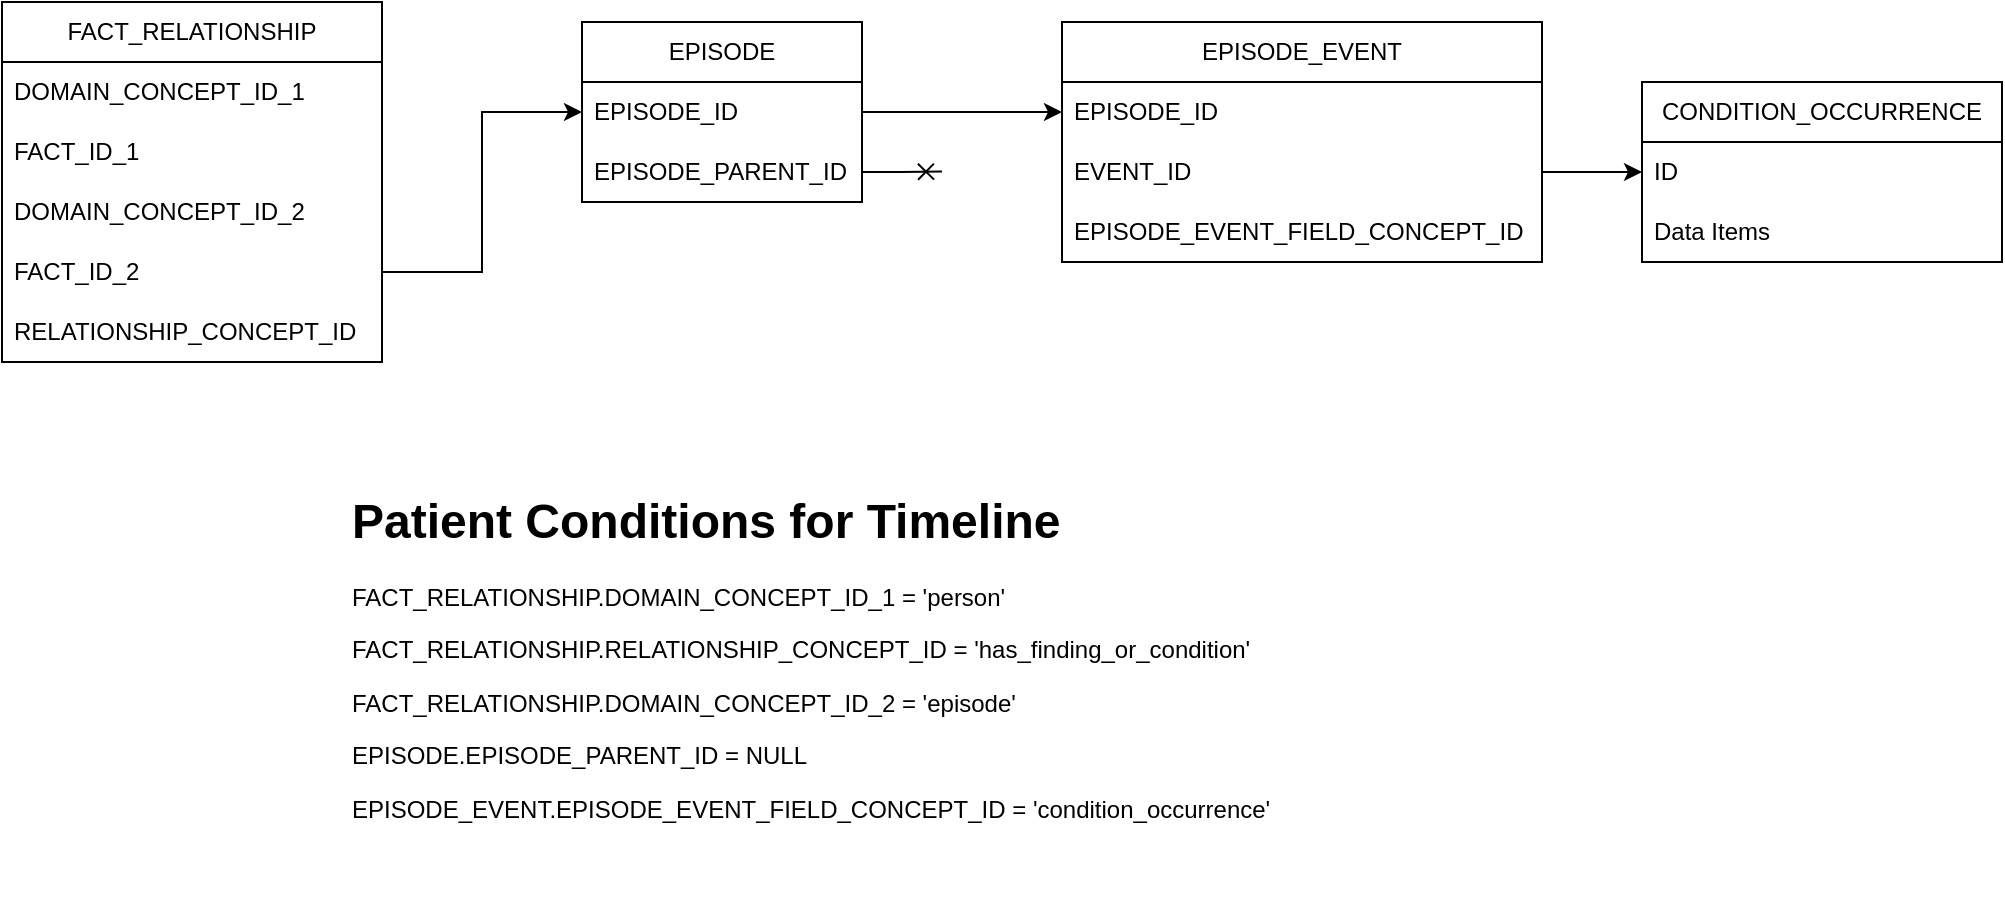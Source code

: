 <mxfile version="21.3.2" type="github" pages="2">
  <diagram name="Page-1" id="PCFXS-JAIQ8bynVuSYlD">
    <mxGraphModel dx="1111" dy="576" grid="1" gridSize="10" guides="1" tooltips="1" connect="1" arrows="1" fold="1" page="1" pageScale="1" pageWidth="1100" pageHeight="850" math="0" shadow="0">
      <root>
        <mxCell id="0" />
        <mxCell id="1" parent="0" />
        <mxCell id="1Pc8_G8tOVIv_xKx2Yv7-5" value="FACT_RELATIONSHIP" style="swimlane;fontStyle=0;childLayout=stackLayout;horizontal=1;startSize=30;horizontalStack=0;resizeParent=1;resizeParentMax=0;resizeLast=0;collapsible=1;marginBottom=0;whiteSpace=wrap;html=1;" vertex="1" parent="1">
          <mxGeometry x="70" y="150" width="190" height="180" as="geometry" />
        </mxCell>
        <mxCell id="1Pc8_G8tOVIv_xKx2Yv7-6" value="DOMAIN_CONCEPT_ID_1" style="text;strokeColor=none;fillColor=none;align=left;verticalAlign=middle;spacingLeft=4;spacingRight=4;overflow=hidden;points=[[0,0.5],[1,0.5]];portConstraint=eastwest;rotatable=0;whiteSpace=wrap;html=1;" vertex="1" parent="1Pc8_G8tOVIv_xKx2Yv7-5">
          <mxGeometry y="30" width="190" height="30" as="geometry" />
        </mxCell>
        <mxCell id="1Pc8_G8tOVIv_xKx2Yv7-7" value="FACT_ID_1" style="text;strokeColor=none;fillColor=none;align=left;verticalAlign=middle;spacingLeft=4;spacingRight=4;overflow=hidden;points=[[0,0.5],[1,0.5]];portConstraint=eastwest;rotatable=0;whiteSpace=wrap;html=1;" vertex="1" parent="1Pc8_G8tOVIv_xKx2Yv7-5">
          <mxGeometry y="60" width="190" height="30" as="geometry" />
        </mxCell>
        <mxCell id="1Pc8_G8tOVIv_xKx2Yv7-47" value="DOMAIN_CONCEPT_ID_2" style="text;strokeColor=none;fillColor=none;align=left;verticalAlign=middle;spacingLeft=4;spacingRight=4;overflow=hidden;points=[[0,0.5],[1,0.5]];portConstraint=eastwest;rotatable=0;whiteSpace=wrap;html=1;" vertex="1" parent="1Pc8_G8tOVIv_xKx2Yv7-5">
          <mxGeometry y="90" width="190" height="30" as="geometry" />
        </mxCell>
        <mxCell id="1Pc8_G8tOVIv_xKx2Yv7-48" value="FACT_ID_2" style="text;strokeColor=none;fillColor=none;align=left;verticalAlign=middle;spacingLeft=4;spacingRight=4;overflow=hidden;points=[[0,0.5],[1,0.5]];portConstraint=eastwest;rotatable=0;whiteSpace=wrap;html=1;" vertex="1" parent="1Pc8_G8tOVIv_xKx2Yv7-5">
          <mxGeometry y="120" width="190" height="30" as="geometry" />
        </mxCell>
        <mxCell id="Z2zZRudKQ0KQY9TocFs7-2" value="RELATIONSHIP_CONCEPT_ID" style="text;strokeColor=none;fillColor=none;align=left;verticalAlign=middle;spacingLeft=4;spacingRight=4;overflow=hidden;points=[[0,0.5],[1,0.5]];portConstraint=eastwest;rotatable=0;whiteSpace=wrap;html=1;" vertex="1" parent="1Pc8_G8tOVIv_xKx2Yv7-5">
          <mxGeometry y="150" width="190" height="30" as="geometry" />
        </mxCell>
        <mxCell id="1Pc8_G8tOVIv_xKx2Yv7-13" value="EPISODE_EVENT" style="swimlane;fontStyle=0;childLayout=stackLayout;horizontal=1;startSize=30;horizontalStack=0;resizeParent=1;resizeParentMax=0;resizeLast=0;collapsible=1;marginBottom=0;whiteSpace=wrap;html=1;" vertex="1" parent="1">
          <mxGeometry x="600" y="160" width="240" height="120" as="geometry" />
        </mxCell>
        <mxCell id="1Pc8_G8tOVIv_xKx2Yv7-14" value="EPISODE_ID" style="text;strokeColor=none;fillColor=none;align=left;verticalAlign=middle;spacingLeft=4;spacingRight=4;overflow=hidden;points=[[0,0.5],[1,0.5]];portConstraint=eastwest;rotatable=0;whiteSpace=wrap;html=1;" vertex="1" parent="1Pc8_G8tOVIv_xKx2Yv7-13">
          <mxGeometry y="30" width="240" height="30" as="geometry" />
        </mxCell>
        <mxCell id="1Pc8_G8tOVIv_xKx2Yv7-15" value="EVENT_ID" style="text;strokeColor=none;fillColor=none;align=left;verticalAlign=middle;spacingLeft=4;spacingRight=4;overflow=hidden;points=[[0,0.5],[1,0.5]];portConstraint=eastwest;rotatable=0;whiteSpace=wrap;html=1;" vertex="1" parent="1Pc8_G8tOVIv_xKx2Yv7-13">
          <mxGeometry y="60" width="240" height="30" as="geometry" />
        </mxCell>
        <mxCell id="1Pc8_G8tOVIv_xKx2Yv7-16" value="EPISODE_EVENT_FIELD_CONCEPT_ID" style="text;strokeColor=none;fillColor=none;align=left;verticalAlign=middle;spacingLeft=4;spacingRight=4;overflow=hidden;points=[[0,0.5],[1,0.5]];portConstraint=eastwest;rotatable=0;whiteSpace=wrap;html=1;" vertex="1" parent="1Pc8_G8tOVIv_xKx2Yv7-13">
          <mxGeometry y="90" width="240" height="30" as="geometry" />
        </mxCell>
        <mxCell id="1Pc8_G8tOVIv_xKx2Yv7-25" value="CONDITION_OCCURRENCE" style="swimlane;fontStyle=0;childLayout=stackLayout;horizontal=1;startSize=30;horizontalStack=0;resizeParent=1;resizeParentMax=0;resizeLast=0;collapsible=1;marginBottom=0;whiteSpace=wrap;html=1;" vertex="1" parent="1">
          <mxGeometry x="890" y="190" width="180" height="90" as="geometry" />
        </mxCell>
        <mxCell id="1Pc8_G8tOVIv_xKx2Yv7-26" value="ID" style="text;strokeColor=none;fillColor=none;align=left;verticalAlign=middle;spacingLeft=4;spacingRight=4;overflow=hidden;points=[[0,0.5],[1,0.5]];portConstraint=eastwest;rotatable=0;whiteSpace=wrap;html=1;" vertex="1" parent="1Pc8_G8tOVIv_xKx2Yv7-25">
          <mxGeometry y="30" width="180" height="30" as="geometry" />
        </mxCell>
        <mxCell id="1Pc8_G8tOVIv_xKx2Yv7-27" value="Data Items" style="text;strokeColor=none;fillColor=none;align=left;verticalAlign=middle;spacingLeft=4;spacingRight=4;overflow=hidden;points=[[0,0.5],[1,0.5]];portConstraint=eastwest;rotatable=0;whiteSpace=wrap;html=1;" vertex="1" parent="1Pc8_G8tOVIv_xKx2Yv7-25">
          <mxGeometry y="60" width="180" height="30" as="geometry" />
        </mxCell>
        <mxCell id="1Pc8_G8tOVIv_xKx2Yv7-35" style="edgeStyle=orthogonalEdgeStyle;rounded=0;orthogonalLoop=1;jettySize=auto;html=1;exitX=1;exitY=0.5;exitDx=0;exitDy=0;entryX=0;entryY=0.5;entryDx=0;entryDy=0;" edge="1" parent="1" source="1Pc8_G8tOVIv_xKx2Yv7-15" target="1Pc8_G8tOVIv_xKx2Yv7-26">
          <mxGeometry relative="1" as="geometry" />
        </mxCell>
        <mxCell id="1Pc8_G8tOVIv_xKx2Yv7-37" value="EPISODE" style="swimlane;fontStyle=0;childLayout=stackLayout;horizontal=1;startSize=30;horizontalStack=0;resizeParent=1;resizeParentMax=0;resizeLast=0;collapsible=1;marginBottom=0;whiteSpace=wrap;html=1;" vertex="1" parent="1">
          <mxGeometry x="360" y="160" width="140" height="90" as="geometry" />
        </mxCell>
        <mxCell id="1Pc8_G8tOVIv_xKx2Yv7-38" value="EPISODE_ID" style="text;strokeColor=none;fillColor=none;align=left;verticalAlign=middle;spacingLeft=4;spacingRight=4;overflow=hidden;points=[[0,0.5],[1,0.5]];portConstraint=eastwest;rotatable=0;whiteSpace=wrap;html=1;" vertex="1" parent="1Pc8_G8tOVIv_xKx2Yv7-37">
          <mxGeometry y="30" width="140" height="30" as="geometry" />
        </mxCell>
        <mxCell id="Z2zZRudKQ0KQY9TocFs7-1" style="edgeStyle=orthogonalEdgeStyle;rounded=0;orthogonalLoop=1;jettySize=auto;html=1;exitX=1;exitY=0.5;exitDx=0;exitDy=0;endArrow=cross;endFill=0;" edge="1" parent="1Pc8_G8tOVIv_xKx2Yv7-37" source="1Pc8_G8tOVIv_xKx2Yv7-39">
          <mxGeometry relative="1" as="geometry">
            <mxPoint x="180" y="74.759" as="targetPoint" />
          </mxGeometry>
        </mxCell>
        <mxCell id="1Pc8_G8tOVIv_xKx2Yv7-39" value="EPISODE_PARENT_ID" style="text;strokeColor=none;fillColor=none;align=left;verticalAlign=middle;spacingLeft=4;spacingRight=4;overflow=hidden;points=[[0,0.5],[1,0.5]];portConstraint=eastwest;rotatable=0;whiteSpace=wrap;html=1;" vertex="1" parent="1Pc8_G8tOVIv_xKx2Yv7-37">
          <mxGeometry y="60" width="140" height="30" as="geometry" />
        </mxCell>
        <mxCell id="1Pc8_G8tOVIv_xKx2Yv7-42" style="edgeStyle=orthogonalEdgeStyle;rounded=0;orthogonalLoop=1;jettySize=auto;html=1;exitX=1;exitY=0.5;exitDx=0;exitDy=0;entryX=0;entryY=0.5;entryDx=0;entryDy=0;" edge="1" parent="1" source="1Pc8_G8tOVIv_xKx2Yv7-48" target="1Pc8_G8tOVIv_xKx2Yv7-38">
          <mxGeometry relative="1" as="geometry" />
        </mxCell>
        <mxCell id="1Pc8_G8tOVIv_xKx2Yv7-43" style="edgeStyle=orthogonalEdgeStyle;rounded=0;orthogonalLoop=1;jettySize=auto;html=1;exitX=1;exitY=0.5;exitDx=0;exitDy=0;entryX=0;entryY=0.5;entryDx=0;entryDy=0;" edge="1" parent="1" source="1Pc8_G8tOVIv_xKx2Yv7-38" target="1Pc8_G8tOVIv_xKx2Yv7-14">
          <mxGeometry relative="1" as="geometry" />
        </mxCell>
        <mxCell id="1Pc8_G8tOVIv_xKx2Yv7-50" value="&lt;h1&gt;Patient Conditions for Timeline&lt;/h1&gt;&lt;p&gt;FACT_RELATIONSHIP.DOMAIN_CONCEPT_ID_1 = &#39;person&#39;&lt;br&gt;&lt;/p&gt;&lt;p&gt;FACT_RELATIONSHIP.RELATIONSHIP_CONCEPT_ID = &#39;has_finding_or_condition&#39;&lt;/p&gt;&lt;p&gt;FACT_RELATIONSHIP.DOMAIN_CONCEPT_ID_2 = &#39;episode&#39;&lt;/p&gt;&lt;p&gt;EPISODE.EPISODE_PARENT_ID = NULL&lt;/p&gt;&lt;p&gt;EPISODE_EVENT.EPISODE_EVENT_FIELD_CONCEPT_ID = &#39;condition_occurrence&#39;&lt;/p&gt;" style="text;html=1;strokeColor=none;fillColor=none;spacing=5;spacingTop=-20;whiteSpace=wrap;overflow=hidden;rounded=0;" vertex="1" parent="1">
          <mxGeometry x="240" y="390" width="660" height="220" as="geometry" />
        </mxCell>
      </root>
    </mxGraphModel>
  </diagram>
  <diagram name="Copy of Page-1" id="gm4SL4NLU5oKiQ4zwjG_">
    <mxGraphModel dx="1482" dy="795" grid="1" gridSize="10" guides="1" tooltips="1" connect="1" arrows="1" fold="1" page="1" pageScale="1" pageWidth="1100" pageHeight="850" math="0" shadow="0">
      <root>
        <mxCell id="pq_qnGHhPT9m3JfkUCgI-0" />
        <mxCell id="pq_qnGHhPT9m3JfkUCgI-1" parent="pq_qnGHhPT9m3JfkUCgI-0" />
        <mxCell id="pq_qnGHhPT9m3JfkUCgI-2" value="FACT_RELATIONSHIP" style="swimlane;fontStyle=0;childLayout=stackLayout;horizontal=1;startSize=30;horizontalStack=0;resizeParent=1;resizeParentMax=0;resizeLast=0;collapsible=1;marginBottom=0;whiteSpace=wrap;html=1;" vertex="1" parent="pq_qnGHhPT9m3JfkUCgI-1">
          <mxGeometry x="140" y="150" width="180" height="150" as="geometry" />
        </mxCell>
        <mxCell id="pq_qnGHhPT9m3JfkUCgI-3" value="DOMAIN_CONCEPT_ID_1" style="text;strokeColor=none;fillColor=none;align=left;verticalAlign=middle;spacingLeft=4;spacingRight=4;overflow=hidden;points=[[0,0.5],[1,0.5]];portConstraint=eastwest;rotatable=0;whiteSpace=wrap;html=1;" vertex="1" parent="pq_qnGHhPT9m3JfkUCgI-2">
          <mxGeometry y="30" width="180" height="30" as="geometry" />
        </mxCell>
        <mxCell id="pq_qnGHhPT9m3JfkUCgI-4" value="FACT_ID_1" style="text;strokeColor=none;fillColor=none;align=left;verticalAlign=middle;spacingLeft=4;spacingRight=4;overflow=hidden;points=[[0,0.5],[1,0.5]];portConstraint=eastwest;rotatable=0;whiteSpace=wrap;html=1;" vertex="1" parent="pq_qnGHhPT9m3JfkUCgI-2">
          <mxGeometry y="60" width="180" height="30" as="geometry" />
        </mxCell>
        <mxCell id="pq_qnGHhPT9m3JfkUCgI-5" value="DOMAIN_CONCEPT_ID_2" style="text;strokeColor=none;fillColor=none;align=left;verticalAlign=middle;spacingLeft=4;spacingRight=4;overflow=hidden;points=[[0,0.5],[1,0.5]];portConstraint=eastwest;rotatable=0;whiteSpace=wrap;html=1;" vertex="1" parent="pq_qnGHhPT9m3JfkUCgI-2">
          <mxGeometry y="90" width="180" height="30" as="geometry" />
        </mxCell>
        <mxCell id="pq_qnGHhPT9m3JfkUCgI-6" value="FACT_ID_2" style="text;strokeColor=none;fillColor=none;align=left;verticalAlign=middle;spacingLeft=4;spacingRight=4;overflow=hidden;points=[[0,0.5],[1,0.5]];portConstraint=eastwest;rotatable=0;whiteSpace=wrap;html=1;" vertex="1" parent="pq_qnGHhPT9m3JfkUCgI-2">
          <mxGeometry y="120" width="180" height="30" as="geometry" />
        </mxCell>
        <mxCell id="pq_qnGHhPT9m3JfkUCgI-7" value="EPISODE_EVENT" style="swimlane;fontStyle=0;childLayout=stackLayout;horizontal=1;startSize=30;horizontalStack=0;resizeParent=1;resizeParentMax=0;resizeLast=0;collapsible=1;marginBottom=0;whiteSpace=wrap;html=1;" vertex="1" parent="pq_qnGHhPT9m3JfkUCgI-1">
          <mxGeometry x="670" y="160" width="140" height="120" as="geometry" />
        </mxCell>
        <mxCell id="pq_qnGHhPT9m3JfkUCgI-8" value="EPISODE_ID" style="text;strokeColor=none;fillColor=none;align=left;verticalAlign=middle;spacingLeft=4;spacingRight=4;overflow=hidden;points=[[0,0.5],[1,0.5]];portConstraint=eastwest;rotatable=0;whiteSpace=wrap;html=1;" vertex="1" parent="pq_qnGHhPT9m3JfkUCgI-7">
          <mxGeometry y="30" width="140" height="30" as="geometry" />
        </mxCell>
        <mxCell id="pq_qnGHhPT9m3JfkUCgI-9" value="EVENT_ID" style="text;strokeColor=none;fillColor=none;align=left;verticalAlign=middle;spacingLeft=4;spacingRight=4;overflow=hidden;points=[[0,0.5],[1,0.5]];portConstraint=eastwest;rotatable=0;whiteSpace=wrap;html=1;" vertex="1" parent="pq_qnGHhPT9m3JfkUCgI-7">
          <mxGeometry y="60" width="140" height="30" as="geometry" />
        </mxCell>
        <mxCell id="pq_qnGHhPT9m3JfkUCgI-10" value="CONCEPT_ID" style="text;strokeColor=none;fillColor=none;align=left;verticalAlign=middle;spacingLeft=4;spacingRight=4;overflow=hidden;points=[[0,0.5],[1,0.5]];portConstraint=eastwest;rotatable=0;whiteSpace=wrap;html=1;" vertex="1" parent="pq_qnGHhPT9m3JfkUCgI-7">
          <mxGeometry y="90" width="140" height="30" as="geometry" />
        </mxCell>
        <mxCell id="pq_qnGHhPT9m3JfkUCgI-11" value="DRUG_EXPOSURE" style="swimlane;fontStyle=0;childLayout=stackLayout;horizontal=1;startSize=30;horizontalStack=0;resizeParent=1;resizeParentMax=0;resizeLast=0;collapsible=1;marginBottom=0;whiteSpace=wrap;html=1;" vertex="1" parent="pq_qnGHhPT9m3JfkUCgI-1">
          <mxGeometry x="900" y="160" width="140" height="120" as="geometry" />
        </mxCell>
        <mxCell id="pq_qnGHhPT9m3JfkUCgI-12" value="ID" style="text;strokeColor=none;fillColor=none;align=left;verticalAlign=middle;spacingLeft=4;spacingRight=4;overflow=hidden;points=[[0,0.5],[1,0.5]];portConstraint=eastwest;rotatable=0;whiteSpace=wrap;html=1;" vertex="1" parent="pq_qnGHhPT9m3JfkUCgI-11">
          <mxGeometry y="30" width="140" height="30" as="geometry" />
        </mxCell>
        <mxCell id="pq_qnGHhPT9m3JfkUCgI-13" value="Item 2" style="text;strokeColor=none;fillColor=none;align=left;verticalAlign=middle;spacingLeft=4;spacingRight=4;overflow=hidden;points=[[0,0.5],[1,0.5]];portConstraint=eastwest;rotatable=0;whiteSpace=wrap;html=1;" vertex="1" parent="pq_qnGHhPT9m3JfkUCgI-11">
          <mxGeometry y="60" width="140" height="30" as="geometry" />
        </mxCell>
        <mxCell id="pq_qnGHhPT9m3JfkUCgI-14" value="Item 3" style="text;strokeColor=none;fillColor=none;align=left;verticalAlign=middle;spacingLeft=4;spacingRight=4;overflow=hidden;points=[[0,0.5],[1,0.5]];portConstraint=eastwest;rotatable=0;whiteSpace=wrap;html=1;" vertex="1" parent="pq_qnGHhPT9m3JfkUCgI-11">
          <mxGeometry y="90" width="140" height="30" as="geometry" />
        </mxCell>
        <mxCell id="pq_qnGHhPT9m3JfkUCgI-15" value="NOTE_NLP" style="swimlane;fontStyle=0;childLayout=stackLayout;horizontal=1;startSize=30;horizontalStack=0;resizeParent=1;resizeParentMax=0;resizeLast=0;collapsible=1;marginBottom=0;whiteSpace=wrap;html=1;" vertex="1" parent="pq_qnGHhPT9m3JfkUCgI-1">
          <mxGeometry x="900" y="340" width="140" height="120" as="geometry" />
        </mxCell>
        <mxCell id="pq_qnGHhPT9m3JfkUCgI-16" value="ID" style="text;strokeColor=none;fillColor=none;align=left;verticalAlign=middle;spacingLeft=4;spacingRight=4;overflow=hidden;points=[[0,0.5],[1,0.5]];portConstraint=eastwest;rotatable=0;whiteSpace=wrap;html=1;" vertex="1" parent="pq_qnGHhPT9m3JfkUCgI-15">
          <mxGeometry y="30" width="140" height="30" as="geometry" />
        </mxCell>
        <mxCell id="pq_qnGHhPT9m3JfkUCgI-17" value="Item 2" style="text;strokeColor=none;fillColor=none;align=left;verticalAlign=middle;spacingLeft=4;spacingRight=4;overflow=hidden;points=[[0,0.5],[1,0.5]];portConstraint=eastwest;rotatable=0;whiteSpace=wrap;html=1;" vertex="1" parent="pq_qnGHhPT9m3JfkUCgI-15">
          <mxGeometry y="60" width="140" height="30" as="geometry" />
        </mxCell>
        <mxCell id="pq_qnGHhPT9m3JfkUCgI-18" value="Item 3" style="text;strokeColor=none;fillColor=none;align=left;verticalAlign=middle;spacingLeft=4;spacingRight=4;overflow=hidden;points=[[0,0.5],[1,0.5]];portConstraint=eastwest;rotatable=0;whiteSpace=wrap;html=1;" vertex="1" parent="pq_qnGHhPT9m3JfkUCgI-15">
          <mxGeometry y="90" width="140" height="30" as="geometry" />
        </mxCell>
        <mxCell id="pq_qnGHhPT9m3JfkUCgI-19" value="CONDITION_OCCURRENCE" style="swimlane;fontStyle=0;childLayout=stackLayout;horizontal=1;startSize=30;horizontalStack=0;resizeParent=1;resizeParentMax=0;resizeLast=0;collapsible=1;marginBottom=0;whiteSpace=wrap;html=1;" vertex="1" parent="pq_qnGHhPT9m3JfkUCgI-1">
          <mxGeometry x="880" y="500" width="180" height="120" as="geometry" />
        </mxCell>
        <mxCell id="pq_qnGHhPT9m3JfkUCgI-20" value="ID" style="text;strokeColor=none;fillColor=none;align=left;verticalAlign=middle;spacingLeft=4;spacingRight=4;overflow=hidden;points=[[0,0.5],[1,0.5]];portConstraint=eastwest;rotatable=0;whiteSpace=wrap;html=1;" vertex="1" parent="pq_qnGHhPT9m3JfkUCgI-19">
          <mxGeometry y="30" width="180" height="30" as="geometry" />
        </mxCell>
        <mxCell id="pq_qnGHhPT9m3JfkUCgI-21" value="Item 2" style="text;strokeColor=none;fillColor=none;align=left;verticalAlign=middle;spacingLeft=4;spacingRight=4;overflow=hidden;points=[[0,0.5],[1,0.5]];portConstraint=eastwest;rotatable=0;whiteSpace=wrap;html=1;" vertex="1" parent="pq_qnGHhPT9m3JfkUCgI-19">
          <mxGeometry y="60" width="180" height="30" as="geometry" />
        </mxCell>
        <mxCell id="pq_qnGHhPT9m3JfkUCgI-22" value="Item 3" style="text;strokeColor=none;fillColor=none;align=left;verticalAlign=middle;spacingLeft=4;spacingRight=4;overflow=hidden;points=[[0,0.5],[1,0.5]];portConstraint=eastwest;rotatable=0;whiteSpace=wrap;html=1;" vertex="1" parent="pq_qnGHhPT9m3JfkUCgI-19">
          <mxGeometry y="90" width="180" height="30" as="geometry" />
        </mxCell>
        <mxCell id="pq_qnGHhPT9m3JfkUCgI-23" style="edgeStyle=orthogonalEdgeStyle;rounded=0;orthogonalLoop=1;jettySize=auto;html=1;exitX=1;exitY=0.5;exitDx=0;exitDy=0;entryX=0;entryY=0.5;entryDx=0;entryDy=0;" edge="1" parent="pq_qnGHhPT9m3JfkUCgI-1" source="pq_qnGHhPT9m3JfkUCgI-9" target="pq_qnGHhPT9m3JfkUCgI-12">
          <mxGeometry relative="1" as="geometry" />
        </mxCell>
        <mxCell id="pq_qnGHhPT9m3JfkUCgI-24" style="edgeStyle=orthogonalEdgeStyle;rounded=0;orthogonalLoop=1;jettySize=auto;html=1;exitX=1;exitY=0.5;exitDx=0;exitDy=0;entryX=0;entryY=0.5;entryDx=0;entryDy=0;" edge="1" parent="pq_qnGHhPT9m3JfkUCgI-1" source="pq_qnGHhPT9m3JfkUCgI-9" target="pq_qnGHhPT9m3JfkUCgI-16">
          <mxGeometry relative="1" as="geometry" />
        </mxCell>
        <mxCell id="pq_qnGHhPT9m3JfkUCgI-25" style="edgeStyle=orthogonalEdgeStyle;rounded=0;orthogonalLoop=1;jettySize=auto;html=1;exitX=1;exitY=0.5;exitDx=0;exitDy=0;entryX=0;entryY=0.5;entryDx=0;entryDy=0;" edge="1" parent="pq_qnGHhPT9m3JfkUCgI-1" source="pq_qnGHhPT9m3JfkUCgI-9" target="pq_qnGHhPT9m3JfkUCgI-20">
          <mxGeometry relative="1" as="geometry" />
        </mxCell>
        <mxCell id="pq_qnGHhPT9m3JfkUCgI-26" value="EPISODE" style="swimlane;fontStyle=0;childLayout=stackLayout;horizontal=1;startSize=30;horizontalStack=0;resizeParent=1;resizeParentMax=0;resizeLast=0;collapsible=1;marginBottom=0;whiteSpace=wrap;html=1;" vertex="1" parent="pq_qnGHhPT9m3JfkUCgI-1">
          <mxGeometry x="430" y="160" width="140" height="90" as="geometry" />
        </mxCell>
        <mxCell id="pq_qnGHhPT9m3JfkUCgI-27" value="EPISODE_ID" style="text;strokeColor=none;fillColor=none;align=left;verticalAlign=middle;spacingLeft=4;spacingRight=4;overflow=hidden;points=[[0,0.5],[1,0.5]];portConstraint=eastwest;rotatable=0;whiteSpace=wrap;html=1;" vertex="1" parent="pq_qnGHhPT9m3JfkUCgI-26">
          <mxGeometry y="30" width="140" height="30" as="geometry" />
        </mxCell>
        <mxCell id="pq_qnGHhPT9m3JfkUCgI-28" style="edgeStyle=orthogonalEdgeStyle;rounded=0;orthogonalLoop=1;jettySize=auto;html=1;exitX=1;exitY=0.5;exitDx=0;exitDy=0;entryX=0;entryY=0.5;entryDx=0;entryDy=0;" edge="1" parent="pq_qnGHhPT9m3JfkUCgI-26" source="pq_qnGHhPT9m3JfkUCgI-29" target="pq_qnGHhPT9m3JfkUCgI-27">
          <mxGeometry relative="1" as="geometry">
            <Array as="points">
              <mxPoint x="160" y="75" />
              <mxPoint x="160" y="120" />
              <mxPoint x="-20" y="120" />
              <mxPoint x="-20" y="45" />
            </Array>
          </mxGeometry>
        </mxCell>
        <mxCell id="pq_qnGHhPT9m3JfkUCgI-29" value="PARENT_ID" style="text;strokeColor=none;fillColor=none;align=left;verticalAlign=middle;spacingLeft=4;spacingRight=4;overflow=hidden;points=[[0,0.5],[1,0.5]];portConstraint=eastwest;rotatable=0;whiteSpace=wrap;html=1;" vertex="1" parent="pq_qnGHhPT9m3JfkUCgI-26">
          <mxGeometry y="60" width="140" height="30" as="geometry" />
        </mxCell>
        <mxCell id="pq_qnGHhPT9m3JfkUCgI-30" style="edgeStyle=orthogonalEdgeStyle;rounded=0;orthogonalLoop=1;jettySize=auto;html=1;exitX=1;exitY=0.5;exitDx=0;exitDy=0;entryX=0;entryY=0.5;entryDx=0;entryDy=0;" edge="1" parent="pq_qnGHhPT9m3JfkUCgI-1" source="pq_qnGHhPT9m3JfkUCgI-6" target="pq_qnGHhPT9m3JfkUCgI-27">
          <mxGeometry relative="1" as="geometry" />
        </mxCell>
        <mxCell id="pq_qnGHhPT9m3JfkUCgI-31" style="edgeStyle=orthogonalEdgeStyle;rounded=0;orthogonalLoop=1;jettySize=auto;html=1;exitX=1;exitY=0.5;exitDx=0;exitDy=0;entryX=0;entryY=0.5;entryDx=0;entryDy=0;" edge="1" parent="pq_qnGHhPT9m3JfkUCgI-1" source="pq_qnGHhPT9m3JfkUCgI-27" target="pq_qnGHhPT9m3JfkUCgI-8">
          <mxGeometry relative="1" as="geometry" />
        </mxCell>
        <mxCell id="pq_qnGHhPT9m3JfkUCgI-32" value="&lt;h1&gt;Patient Conditions&lt;/h1&gt;&lt;p&gt;Lorem ipsum dolor sit amet, consectetur adipisicing elit, sed do eiusmod tempor incididunt ut labore et dolore magna aliqua.&lt;/p&gt;" style="text;html=1;strokeColor=none;fillColor=none;spacing=5;spacingTop=-20;whiteSpace=wrap;overflow=hidden;rounded=0;" vertex="1" parent="pq_qnGHhPT9m3JfkUCgI-1">
          <mxGeometry x="290" y="365" width="270" height="120" as="geometry" />
        </mxCell>
      </root>
    </mxGraphModel>
  </diagram>
</mxfile>
